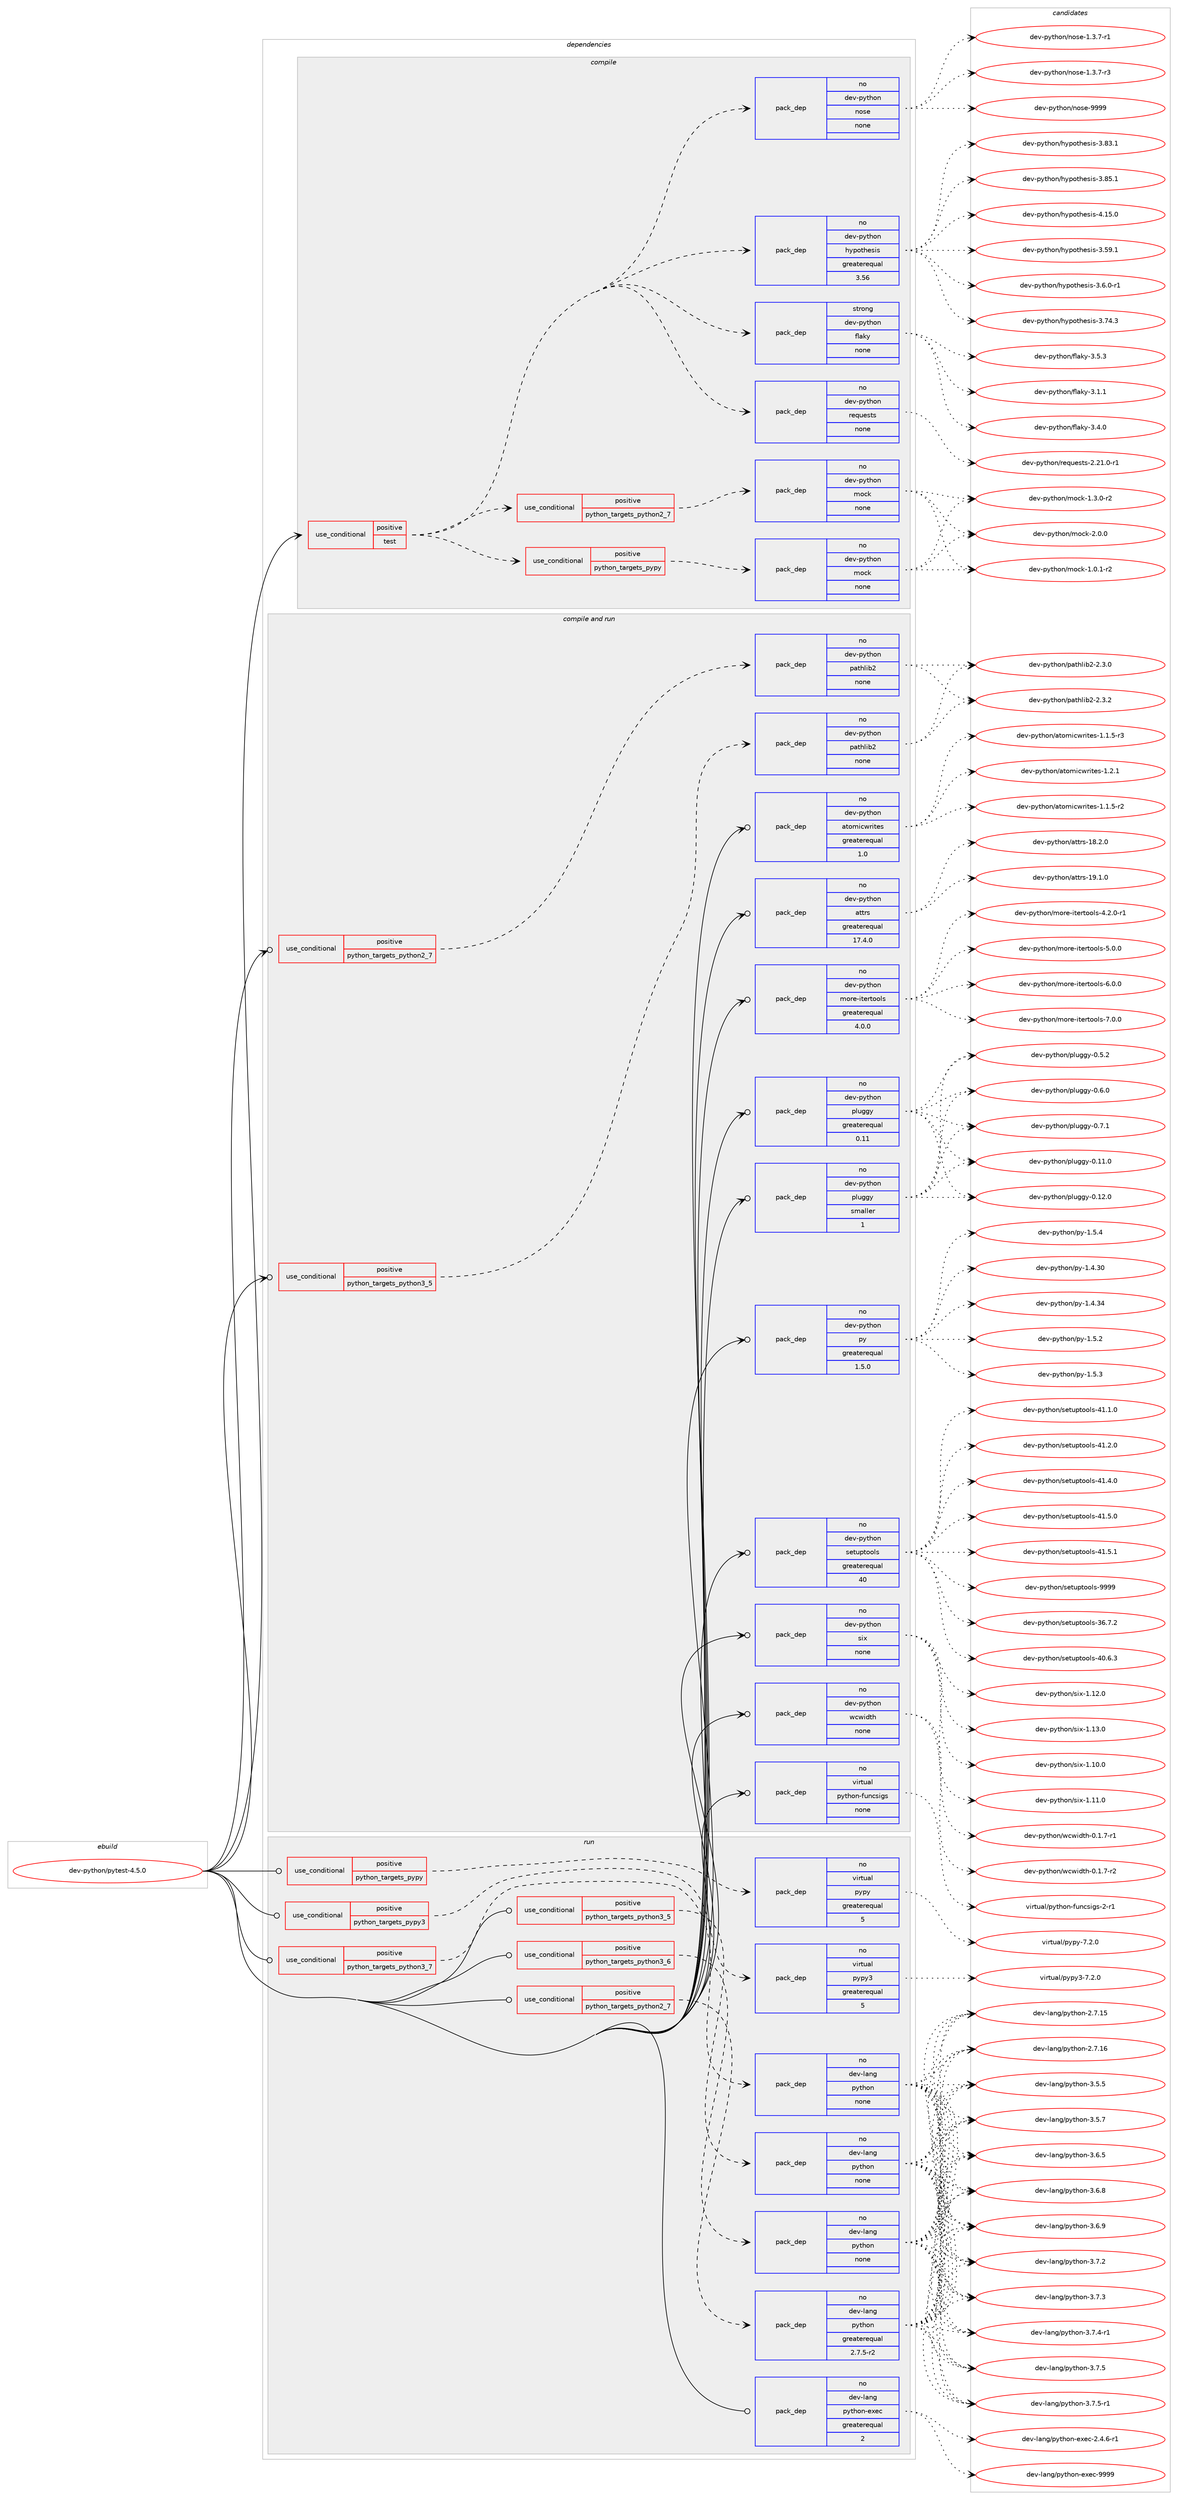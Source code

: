 digraph prolog {

# *************
# Graph options
# *************

newrank=true;
concentrate=true;
compound=true;
graph [rankdir=LR,fontname=Helvetica,fontsize=10,ranksep=1.5];#, ranksep=2.5, nodesep=0.2];
edge  [arrowhead=vee];
node  [fontname=Helvetica,fontsize=10];

# **********
# The ebuild
# **********

subgraph cluster_leftcol {
color=gray;
rank=same;
label=<<i>ebuild</i>>;
id [label="dev-python/pytest-4.5.0", color=red, width=4, href="../dev-python/pytest-4.5.0.svg"];
}

# ****************
# The dependencies
# ****************

subgraph cluster_midcol {
color=gray;
label=<<i>dependencies</i>>;
subgraph cluster_compile {
fillcolor="#eeeeee";
style=filled;
label=<<i>compile</i>>;
subgraph cond146926 {
dependency629089 [label=<<TABLE BORDER="0" CELLBORDER="1" CELLSPACING="0" CELLPADDING="4"><TR><TD ROWSPAN="3" CELLPADDING="10">use_conditional</TD></TR><TR><TD>positive</TD></TR><TR><TD>test</TD></TR></TABLE>>, shape=none, color=red];
subgraph pack470298 {
dependency629090 [label=<<TABLE BORDER="0" CELLBORDER="1" CELLSPACING="0" CELLPADDING="4" WIDTH="220"><TR><TD ROWSPAN="6" CELLPADDING="30">pack_dep</TD></TR><TR><TD WIDTH="110">no</TD></TR><TR><TD>dev-python</TD></TR><TR><TD>hypothesis</TD></TR><TR><TD>greaterequal</TD></TR><TR><TD>3.56</TD></TR></TABLE>>, shape=none, color=blue];
}
dependency629089:e -> dependency629090:w [weight=20,style="dashed",arrowhead="vee"];
subgraph pack470299 {
dependency629091 [label=<<TABLE BORDER="0" CELLBORDER="1" CELLSPACING="0" CELLPADDING="4" WIDTH="220"><TR><TD ROWSPAN="6" CELLPADDING="30">pack_dep</TD></TR><TR><TD WIDTH="110">no</TD></TR><TR><TD>dev-python</TD></TR><TR><TD>nose</TD></TR><TR><TD>none</TD></TR><TR><TD></TD></TR></TABLE>>, shape=none, color=blue];
}
dependency629089:e -> dependency629091:w [weight=20,style="dashed",arrowhead="vee"];
subgraph cond146927 {
dependency629092 [label=<<TABLE BORDER="0" CELLBORDER="1" CELLSPACING="0" CELLPADDING="4"><TR><TD ROWSPAN="3" CELLPADDING="10">use_conditional</TD></TR><TR><TD>positive</TD></TR><TR><TD>python_targets_pypy</TD></TR></TABLE>>, shape=none, color=red];
subgraph pack470300 {
dependency629093 [label=<<TABLE BORDER="0" CELLBORDER="1" CELLSPACING="0" CELLPADDING="4" WIDTH="220"><TR><TD ROWSPAN="6" CELLPADDING="30">pack_dep</TD></TR><TR><TD WIDTH="110">no</TD></TR><TR><TD>dev-python</TD></TR><TR><TD>mock</TD></TR><TR><TD>none</TD></TR><TR><TD></TD></TR></TABLE>>, shape=none, color=blue];
}
dependency629092:e -> dependency629093:w [weight=20,style="dashed",arrowhead="vee"];
}
dependency629089:e -> dependency629092:w [weight=20,style="dashed",arrowhead="vee"];
subgraph cond146928 {
dependency629094 [label=<<TABLE BORDER="0" CELLBORDER="1" CELLSPACING="0" CELLPADDING="4"><TR><TD ROWSPAN="3" CELLPADDING="10">use_conditional</TD></TR><TR><TD>positive</TD></TR><TR><TD>python_targets_python2_7</TD></TR></TABLE>>, shape=none, color=red];
subgraph pack470301 {
dependency629095 [label=<<TABLE BORDER="0" CELLBORDER="1" CELLSPACING="0" CELLPADDING="4" WIDTH="220"><TR><TD ROWSPAN="6" CELLPADDING="30">pack_dep</TD></TR><TR><TD WIDTH="110">no</TD></TR><TR><TD>dev-python</TD></TR><TR><TD>mock</TD></TR><TR><TD>none</TD></TR><TR><TD></TD></TR></TABLE>>, shape=none, color=blue];
}
dependency629094:e -> dependency629095:w [weight=20,style="dashed",arrowhead="vee"];
}
dependency629089:e -> dependency629094:w [weight=20,style="dashed",arrowhead="vee"];
subgraph pack470302 {
dependency629096 [label=<<TABLE BORDER="0" CELLBORDER="1" CELLSPACING="0" CELLPADDING="4" WIDTH="220"><TR><TD ROWSPAN="6" CELLPADDING="30">pack_dep</TD></TR><TR><TD WIDTH="110">no</TD></TR><TR><TD>dev-python</TD></TR><TR><TD>requests</TD></TR><TR><TD>none</TD></TR><TR><TD></TD></TR></TABLE>>, shape=none, color=blue];
}
dependency629089:e -> dependency629096:w [weight=20,style="dashed",arrowhead="vee"];
subgraph pack470303 {
dependency629097 [label=<<TABLE BORDER="0" CELLBORDER="1" CELLSPACING="0" CELLPADDING="4" WIDTH="220"><TR><TD ROWSPAN="6" CELLPADDING="30">pack_dep</TD></TR><TR><TD WIDTH="110">strong</TD></TR><TR><TD>dev-python</TD></TR><TR><TD>flaky</TD></TR><TR><TD>none</TD></TR><TR><TD></TD></TR></TABLE>>, shape=none, color=blue];
}
dependency629089:e -> dependency629097:w [weight=20,style="dashed",arrowhead="vee"];
}
id:e -> dependency629089:w [weight=20,style="solid",arrowhead="vee"];
}
subgraph cluster_compileandrun {
fillcolor="#eeeeee";
style=filled;
label=<<i>compile and run</i>>;
subgraph cond146929 {
dependency629098 [label=<<TABLE BORDER="0" CELLBORDER="1" CELLSPACING="0" CELLPADDING="4"><TR><TD ROWSPAN="3" CELLPADDING="10">use_conditional</TD></TR><TR><TD>positive</TD></TR><TR><TD>python_targets_python2_7</TD></TR></TABLE>>, shape=none, color=red];
subgraph pack470304 {
dependency629099 [label=<<TABLE BORDER="0" CELLBORDER="1" CELLSPACING="0" CELLPADDING="4" WIDTH="220"><TR><TD ROWSPAN="6" CELLPADDING="30">pack_dep</TD></TR><TR><TD WIDTH="110">no</TD></TR><TR><TD>dev-python</TD></TR><TR><TD>pathlib2</TD></TR><TR><TD>none</TD></TR><TR><TD></TD></TR></TABLE>>, shape=none, color=blue];
}
dependency629098:e -> dependency629099:w [weight=20,style="dashed",arrowhead="vee"];
}
id:e -> dependency629098:w [weight=20,style="solid",arrowhead="odotvee"];
subgraph cond146930 {
dependency629100 [label=<<TABLE BORDER="0" CELLBORDER="1" CELLSPACING="0" CELLPADDING="4"><TR><TD ROWSPAN="3" CELLPADDING="10">use_conditional</TD></TR><TR><TD>positive</TD></TR><TR><TD>python_targets_python3_5</TD></TR></TABLE>>, shape=none, color=red];
subgraph pack470305 {
dependency629101 [label=<<TABLE BORDER="0" CELLBORDER="1" CELLSPACING="0" CELLPADDING="4" WIDTH="220"><TR><TD ROWSPAN="6" CELLPADDING="30">pack_dep</TD></TR><TR><TD WIDTH="110">no</TD></TR><TR><TD>dev-python</TD></TR><TR><TD>pathlib2</TD></TR><TR><TD>none</TD></TR><TR><TD></TD></TR></TABLE>>, shape=none, color=blue];
}
dependency629100:e -> dependency629101:w [weight=20,style="dashed",arrowhead="vee"];
}
id:e -> dependency629100:w [weight=20,style="solid",arrowhead="odotvee"];
subgraph pack470306 {
dependency629102 [label=<<TABLE BORDER="0" CELLBORDER="1" CELLSPACING="0" CELLPADDING="4" WIDTH="220"><TR><TD ROWSPAN="6" CELLPADDING="30">pack_dep</TD></TR><TR><TD WIDTH="110">no</TD></TR><TR><TD>dev-python</TD></TR><TR><TD>atomicwrites</TD></TR><TR><TD>greaterequal</TD></TR><TR><TD>1.0</TD></TR></TABLE>>, shape=none, color=blue];
}
id:e -> dependency629102:w [weight=20,style="solid",arrowhead="odotvee"];
subgraph pack470307 {
dependency629103 [label=<<TABLE BORDER="0" CELLBORDER="1" CELLSPACING="0" CELLPADDING="4" WIDTH="220"><TR><TD ROWSPAN="6" CELLPADDING="30">pack_dep</TD></TR><TR><TD WIDTH="110">no</TD></TR><TR><TD>dev-python</TD></TR><TR><TD>attrs</TD></TR><TR><TD>greaterequal</TD></TR><TR><TD>17.4.0</TD></TR></TABLE>>, shape=none, color=blue];
}
id:e -> dependency629103:w [weight=20,style="solid",arrowhead="odotvee"];
subgraph pack470308 {
dependency629104 [label=<<TABLE BORDER="0" CELLBORDER="1" CELLSPACING="0" CELLPADDING="4" WIDTH="220"><TR><TD ROWSPAN="6" CELLPADDING="30">pack_dep</TD></TR><TR><TD WIDTH="110">no</TD></TR><TR><TD>dev-python</TD></TR><TR><TD>more-itertools</TD></TR><TR><TD>greaterequal</TD></TR><TR><TD>4.0.0</TD></TR></TABLE>>, shape=none, color=blue];
}
id:e -> dependency629104:w [weight=20,style="solid",arrowhead="odotvee"];
subgraph pack470309 {
dependency629105 [label=<<TABLE BORDER="0" CELLBORDER="1" CELLSPACING="0" CELLPADDING="4" WIDTH="220"><TR><TD ROWSPAN="6" CELLPADDING="30">pack_dep</TD></TR><TR><TD WIDTH="110">no</TD></TR><TR><TD>dev-python</TD></TR><TR><TD>pluggy</TD></TR><TR><TD>greaterequal</TD></TR><TR><TD>0.11</TD></TR></TABLE>>, shape=none, color=blue];
}
id:e -> dependency629105:w [weight=20,style="solid",arrowhead="odotvee"];
subgraph pack470310 {
dependency629106 [label=<<TABLE BORDER="0" CELLBORDER="1" CELLSPACING="0" CELLPADDING="4" WIDTH="220"><TR><TD ROWSPAN="6" CELLPADDING="30">pack_dep</TD></TR><TR><TD WIDTH="110">no</TD></TR><TR><TD>dev-python</TD></TR><TR><TD>pluggy</TD></TR><TR><TD>smaller</TD></TR><TR><TD>1</TD></TR></TABLE>>, shape=none, color=blue];
}
id:e -> dependency629106:w [weight=20,style="solid",arrowhead="odotvee"];
subgraph pack470311 {
dependency629107 [label=<<TABLE BORDER="0" CELLBORDER="1" CELLSPACING="0" CELLPADDING="4" WIDTH="220"><TR><TD ROWSPAN="6" CELLPADDING="30">pack_dep</TD></TR><TR><TD WIDTH="110">no</TD></TR><TR><TD>dev-python</TD></TR><TR><TD>py</TD></TR><TR><TD>greaterequal</TD></TR><TR><TD>1.5.0</TD></TR></TABLE>>, shape=none, color=blue];
}
id:e -> dependency629107:w [weight=20,style="solid",arrowhead="odotvee"];
subgraph pack470312 {
dependency629108 [label=<<TABLE BORDER="0" CELLBORDER="1" CELLSPACING="0" CELLPADDING="4" WIDTH="220"><TR><TD ROWSPAN="6" CELLPADDING="30">pack_dep</TD></TR><TR><TD WIDTH="110">no</TD></TR><TR><TD>dev-python</TD></TR><TR><TD>setuptools</TD></TR><TR><TD>greaterequal</TD></TR><TR><TD>40</TD></TR></TABLE>>, shape=none, color=blue];
}
id:e -> dependency629108:w [weight=20,style="solid",arrowhead="odotvee"];
subgraph pack470313 {
dependency629109 [label=<<TABLE BORDER="0" CELLBORDER="1" CELLSPACING="0" CELLPADDING="4" WIDTH="220"><TR><TD ROWSPAN="6" CELLPADDING="30">pack_dep</TD></TR><TR><TD WIDTH="110">no</TD></TR><TR><TD>dev-python</TD></TR><TR><TD>six</TD></TR><TR><TD>none</TD></TR><TR><TD></TD></TR></TABLE>>, shape=none, color=blue];
}
id:e -> dependency629109:w [weight=20,style="solid",arrowhead="odotvee"];
subgraph pack470314 {
dependency629110 [label=<<TABLE BORDER="0" CELLBORDER="1" CELLSPACING="0" CELLPADDING="4" WIDTH="220"><TR><TD ROWSPAN="6" CELLPADDING="30">pack_dep</TD></TR><TR><TD WIDTH="110">no</TD></TR><TR><TD>dev-python</TD></TR><TR><TD>wcwidth</TD></TR><TR><TD>none</TD></TR><TR><TD></TD></TR></TABLE>>, shape=none, color=blue];
}
id:e -> dependency629110:w [weight=20,style="solid",arrowhead="odotvee"];
subgraph pack470315 {
dependency629111 [label=<<TABLE BORDER="0" CELLBORDER="1" CELLSPACING="0" CELLPADDING="4" WIDTH="220"><TR><TD ROWSPAN="6" CELLPADDING="30">pack_dep</TD></TR><TR><TD WIDTH="110">no</TD></TR><TR><TD>virtual</TD></TR><TR><TD>python-funcsigs</TD></TR><TR><TD>none</TD></TR><TR><TD></TD></TR></TABLE>>, shape=none, color=blue];
}
id:e -> dependency629111:w [weight=20,style="solid",arrowhead="odotvee"];
}
subgraph cluster_run {
fillcolor="#eeeeee";
style=filled;
label=<<i>run</i>>;
subgraph cond146931 {
dependency629112 [label=<<TABLE BORDER="0" CELLBORDER="1" CELLSPACING="0" CELLPADDING="4"><TR><TD ROWSPAN="3" CELLPADDING="10">use_conditional</TD></TR><TR><TD>positive</TD></TR><TR><TD>python_targets_pypy</TD></TR></TABLE>>, shape=none, color=red];
subgraph pack470316 {
dependency629113 [label=<<TABLE BORDER="0" CELLBORDER="1" CELLSPACING="0" CELLPADDING="4" WIDTH="220"><TR><TD ROWSPAN="6" CELLPADDING="30">pack_dep</TD></TR><TR><TD WIDTH="110">no</TD></TR><TR><TD>virtual</TD></TR><TR><TD>pypy</TD></TR><TR><TD>greaterequal</TD></TR><TR><TD>5</TD></TR></TABLE>>, shape=none, color=blue];
}
dependency629112:e -> dependency629113:w [weight=20,style="dashed",arrowhead="vee"];
}
id:e -> dependency629112:w [weight=20,style="solid",arrowhead="odot"];
subgraph cond146932 {
dependency629114 [label=<<TABLE BORDER="0" CELLBORDER="1" CELLSPACING="0" CELLPADDING="4"><TR><TD ROWSPAN="3" CELLPADDING="10">use_conditional</TD></TR><TR><TD>positive</TD></TR><TR><TD>python_targets_pypy3</TD></TR></TABLE>>, shape=none, color=red];
subgraph pack470317 {
dependency629115 [label=<<TABLE BORDER="0" CELLBORDER="1" CELLSPACING="0" CELLPADDING="4" WIDTH="220"><TR><TD ROWSPAN="6" CELLPADDING="30">pack_dep</TD></TR><TR><TD WIDTH="110">no</TD></TR><TR><TD>virtual</TD></TR><TR><TD>pypy3</TD></TR><TR><TD>greaterequal</TD></TR><TR><TD>5</TD></TR></TABLE>>, shape=none, color=blue];
}
dependency629114:e -> dependency629115:w [weight=20,style="dashed",arrowhead="vee"];
}
id:e -> dependency629114:w [weight=20,style="solid",arrowhead="odot"];
subgraph cond146933 {
dependency629116 [label=<<TABLE BORDER="0" CELLBORDER="1" CELLSPACING="0" CELLPADDING="4"><TR><TD ROWSPAN="3" CELLPADDING="10">use_conditional</TD></TR><TR><TD>positive</TD></TR><TR><TD>python_targets_python2_7</TD></TR></TABLE>>, shape=none, color=red];
subgraph pack470318 {
dependency629117 [label=<<TABLE BORDER="0" CELLBORDER="1" CELLSPACING="0" CELLPADDING="4" WIDTH="220"><TR><TD ROWSPAN="6" CELLPADDING="30">pack_dep</TD></TR><TR><TD WIDTH="110">no</TD></TR><TR><TD>dev-lang</TD></TR><TR><TD>python</TD></TR><TR><TD>greaterequal</TD></TR><TR><TD>2.7.5-r2</TD></TR></TABLE>>, shape=none, color=blue];
}
dependency629116:e -> dependency629117:w [weight=20,style="dashed",arrowhead="vee"];
}
id:e -> dependency629116:w [weight=20,style="solid",arrowhead="odot"];
subgraph cond146934 {
dependency629118 [label=<<TABLE BORDER="0" CELLBORDER="1" CELLSPACING="0" CELLPADDING="4"><TR><TD ROWSPAN="3" CELLPADDING="10">use_conditional</TD></TR><TR><TD>positive</TD></TR><TR><TD>python_targets_python3_5</TD></TR></TABLE>>, shape=none, color=red];
subgraph pack470319 {
dependency629119 [label=<<TABLE BORDER="0" CELLBORDER="1" CELLSPACING="0" CELLPADDING="4" WIDTH="220"><TR><TD ROWSPAN="6" CELLPADDING="30">pack_dep</TD></TR><TR><TD WIDTH="110">no</TD></TR><TR><TD>dev-lang</TD></TR><TR><TD>python</TD></TR><TR><TD>none</TD></TR><TR><TD></TD></TR></TABLE>>, shape=none, color=blue];
}
dependency629118:e -> dependency629119:w [weight=20,style="dashed",arrowhead="vee"];
}
id:e -> dependency629118:w [weight=20,style="solid",arrowhead="odot"];
subgraph cond146935 {
dependency629120 [label=<<TABLE BORDER="0" CELLBORDER="1" CELLSPACING="0" CELLPADDING="4"><TR><TD ROWSPAN="3" CELLPADDING="10">use_conditional</TD></TR><TR><TD>positive</TD></TR><TR><TD>python_targets_python3_6</TD></TR></TABLE>>, shape=none, color=red];
subgraph pack470320 {
dependency629121 [label=<<TABLE BORDER="0" CELLBORDER="1" CELLSPACING="0" CELLPADDING="4" WIDTH="220"><TR><TD ROWSPAN="6" CELLPADDING="30">pack_dep</TD></TR><TR><TD WIDTH="110">no</TD></TR><TR><TD>dev-lang</TD></TR><TR><TD>python</TD></TR><TR><TD>none</TD></TR><TR><TD></TD></TR></TABLE>>, shape=none, color=blue];
}
dependency629120:e -> dependency629121:w [weight=20,style="dashed",arrowhead="vee"];
}
id:e -> dependency629120:w [weight=20,style="solid",arrowhead="odot"];
subgraph cond146936 {
dependency629122 [label=<<TABLE BORDER="0" CELLBORDER="1" CELLSPACING="0" CELLPADDING="4"><TR><TD ROWSPAN="3" CELLPADDING="10">use_conditional</TD></TR><TR><TD>positive</TD></TR><TR><TD>python_targets_python3_7</TD></TR></TABLE>>, shape=none, color=red];
subgraph pack470321 {
dependency629123 [label=<<TABLE BORDER="0" CELLBORDER="1" CELLSPACING="0" CELLPADDING="4" WIDTH="220"><TR><TD ROWSPAN="6" CELLPADDING="30">pack_dep</TD></TR><TR><TD WIDTH="110">no</TD></TR><TR><TD>dev-lang</TD></TR><TR><TD>python</TD></TR><TR><TD>none</TD></TR><TR><TD></TD></TR></TABLE>>, shape=none, color=blue];
}
dependency629122:e -> dependency629123:w [weight=20,style="dashed",arrowhead="vee"];
}
id:e -> dependency629122:w [weight=20,style="solid",arrowhead="odot"];
subgraph pack470322 {
dependency629124 [label=<<TABLE BORDER="0" CELLBORDER="1" CELLSPACING="0" CELLPADDING="4" WIDTH="220"><TR><TD ROWSPAN="6" CELLPADDING="30">pack_dep</TD></TR><TR><TD WIDTH="110">no</TD></TR><TR><TD>dev-lang</TD></TR><TR><TD>python-exec</TD></TR><TR><TD>greaterequal</TD></TR><TR><TD>2</TD></TR></TABLE>>, shape=none, color=blue];
}
id:e -> dependency629124:w [weight=20,style="solid",arrowhead="odot"];
}
}

# **************
# The candidates
# **************

subgraph cluster_choices {
rank=same;
color=gray;
label=<<i>candidates</i>>;

subgraph choice470298 {
color=black;
nodesep=1;
choice100101118451121211161041111104710412111211111610410111510511545514653574649 [label="dev-python/hypothesis-3.59.1", color=red, width=4,href="../dev-python/hypothesis-3.59.1.svg"];
choice10010111845112121116104111110471041211121111161041011151051154551465446484511449 [label="dev-python/hypothesis-3.6.0-r1", color=red, width=4,href="../dev-python/hypothesis-3.6.0-r1.svg"];
choice100101118451121211161041111104710412111211111610410111510511545514655524651 [label="dev-python/hypothesis-3.74.3", color=red, width=4,href="../dev-python/hypothesis-3.74.3.svg"];
choice100101118451121211161041111104710412111211111610410111510511545514656514649 [label="dev-python/hypothesis-3.83.1", color=red, width=4,href="../dev-python/hypothesis-3.83.1.svg"];
choice100101118451121211161041111104710412111211111610410111510511545514656534649 [label="dev-python/hypothesis-3.85.1", color=red, width=4,href="../dev-python/hypothesis-3.85.1.svg"];
choice100101118451121211161041111104710412111211111610410111510511545524649534648 [label="dev-python/hypothesis-4.15.0", color=red, width=4,href="../dev-python/hypothesis-4.15.0.svg"];
dependency629090:e -> choice100101118451121211161041111104710412111211111610410111510511545514653574649:w [style=dotted,weight="100"];
dependency629090:e -> choice10010111845112121116104111110471041211121111161041011151051154551465446484511449:w [style=dotted,weight="100"];
dependency629090:e -> choice100101118451121211161041111104710412111211111610410111510511545514655524651:w [style=dotted,weight="100"];
dependency629090:e -> choice100101118451121211161041111104710412111211111610410111510511545514656514649:w [style=dotted,weight="100"];
dependency629090:e -> choice100101118451121211161041111104710412111211111610410111510511545514656534649:w [style=dotted,weight="100"];
dependency629090:e -> choice100101118451121211161041111104710412111211111610410111510511545524649534648:w [style=dotted,weight="100"];
}
subgraph choice470299 {
color=black;
nodesep=1;
choice10010111845112121116104111110471101111151014549465146554511449 [label="dev-python/nose-1.3.7-r1", color=red, width=4,href="../dev-python/nose-1.3.7-r1.svg"];
choice10010111845112121116104111110471101111151014549465146554511451 [label="dev-python/nose-1.3.7-r3", color=red, width=4,href="../dev-python/nose-1.3.7-r3.svg"];
choice10010111845112121116104111110471101111151014557575757 [label="dev-python/nose-9999", color=red, width=4,href="../dev-python/nose-9999.svg"];
dependency629091:e -> choice10010111845112121116104111110471101111151014549465146554511449:w [style=dotted,weight="100"];
dependency629091:e -> choice10010111845112121116104111110471101111151014549465146554511451:w [style=dotted,weight="100"];
dependency629091:e -> choice10010111845112121116104111110471101111151014557575757:w [style=dotted,weight="100"];
}
subgraph choice470300 {
color=black;
nodesep=1;
choice1001011184511212111610411111047109111991074549464846494511450 [label="dev-python/mock-1.0.1-r2", color=red, width=4,href="../dev-python/mock-1.0.1-r2.svg"];
choice1001011184511212111610411111047109111991074549465146484511450 [label="dev-python/mock-1.3.0-r2", color=red, width=4,href="../dev-python/mock-1.3.0-r2.svg"];
choice100101118451121211161041111104710911199107455046484648 [label="dev-python/mock-2.0.0", color=red, width=4,href="../dev-python/mock-2.0.0.svg"];
dependency629093:e -> choice1001011184511212111610411111047109111991074549464846494511450:w [style=dotted,weight="100"];
dependency629093:e -> choice1001011184511212111610411111047109111991074549465146484511450:w [style=dotted,weight="100"];
dependency629093:e -> choice100101118451121211161041111104710911199107455046484648:w [style=dotted,weight="100"];
}
subgraph choice470301 {
color=black;
nodesep=1;
choice1001011184511212111610411111047109111991074549464846494511450 [label="dev-python/mock-1.0.1-r2", color=red, width=4,href="../dev-python/mock-1.0.1-r2.svg"];
choice1001011184511212111610411111047109111991074549465146484511450 [label="dev-python/mock-1.3.0-r2", color=red, width=4,href="../dev-python/mock-1.3.0-r2.svg"];
choice100101118451121211161041111104710911199107455046484648 [label="dev-python/mock-2.0.0", color=red, width=4,href="../dev-python/mock-2.0.0.svg"];
dependency629095:e -> choice1001011184511212111610411111047109111991074549464846494511450:w [style=dotted,weight="100"];
dependency629095:e -> choice1001011184511212111610411111047109111991074549465146484511450:w [style=dotted,weight="100"];
dependency629095:e -> choice100101118451121211161041111104710911199107455046484648:w [style=dotted,weight="100"];
}
subgraph choice470302 {
color=black;
nodesep=1;
choice1001011184511212111610411111047114101113117101115116115455046504946484511449 [label="dev-python/requests-2.21.0-r1", color=red, width=4,href="../dev-python/requests-2.21.0-r1.svg"];
dependency629096:e -> choice1001011184511212111610411111047114101113117101115116115455046504946484511449:w [style=dotted,weight="100"];
}
subgraph choice470303 {
color=black;
nodesep=1;
choice100101118451121211161041111104710210897107121455146494649 [label="dev-python/flaky-3.1.1", color=red, width=4,href="../dev-python/flaky-3.1.1.svg"];
choice100101118451121211161041111104710210897107121455146524648 [label="dev-python/flaky-3.4.0", color=red, width=4,href="../dev-python/flaky-3.4.0.svg"];
choice100101118451121211161041111104710210897107121455146534651 [label="dev-python/flaky-3.5.3", color=red, width=4,href="../dev-python/flaky-3.5.3.svg"];
dependency629097:e -> choice100101118451121211161041111104710210897107121455146494649:w [style=dotted,weight="100"];
dependency629097:e -> choice100101118451121211161041111104710210897107121455146524648:w [style=dotted,weight="100"];
dependency629097:e -> choice100101118451121211161041111104710210897107121455146534651:w [style=dotted,weight="100"];
}
subgraph choice470304 {
color=black;
nodesep=1;
choice1001011184511212111610411111047112971161041081059850455046514648 [label="dev-python/pathlib2-2.3.0", color=red, width=4,href="../dev-python/pathlib2-2.3.0.svg"];
choice1001011184511212111610411111047112971161041081059850455046514650 [label="dev-python/pathlib2-2.3.2", color=red, width=4,href="../dev-python/pathlib2-2.3.2.svg"];
dependency629099:e -> choice1001011184511212111610411111047112971161041081059850455046514648:w [style=dotted,weight="100"];
dependency629099:e -> choice1001011184511212111610411111047112971161041081059850455046514650:w [style=dotted,weight="100"];
}
subgraph choice470305 {
color=black;
nodesep=1;
choice1001011184511212111610411111047112971161041081059850455046514648 [label="dev-python/pathlib2-2.3.0", color=red, width=4,href="../dev-python/pathlib2-2.3.0.svg"];
choice1001011184511212111610411111047112971161041081059850455046514650 [label="dev-python/pathlib2-2.3.2", color=red, width=4,href="../dev-python/pathlib2-2.3.2.svg"];
dependency629101:e -> choice1001011184511212111610411111047112971161041081059850455046514648:w [style=dotted,weight="100"];
dependency629101:e -> choice1001011184511212111610411111047112971161041081059850455046514650:w [style=dotted,weight="100"];
}
subgraph choice470306 {
color=black;
nodesep=1;
choice100101118451121211161041111104797116111109105991191141051161011154549464946534511450 [label="dev-python/atomicwrites-1.1.5-r2", color=red, width=4,href="../dev-python/atomicwrites-1.1.5-r2.svg"];
choice100101118451121211161041111104797116111109105991191141051161011154549464946534511451 [label="dev-python/atomicwrites-1.1.5-r3", color=red, width=4,href="../dev-python/atomicwrites-1.1.5-r3.svg"];
choice10010111845112121116104111110479711611110910599119114105116101115454946504649 [label="dev-python/atomicwrites-1.2.1", color=red, width=4,href="../dev-python/atomicwrites-1.2.1.svg"];
dependency629102:e -> choice100101118451121211161041111104797116111109105991191141051161011154549464946534511450:w [style=dotted,weight="100"];
dependency629102:e -> choice100101118451121211161041111104797116111109105991191141051161011154549464946534511451:w [style=dotted,weight="100"];
dependency629102:e -> choice10010111845112121116104111110479711611110910599119114105116101115454946504649:w [style=dotted,weight="100"];
}
subgraph choice470307 {
color=black;
nodesep=1;
choice10010111845112121116104111110479711611611411545495646504648 [label="dev-python/attrs-18.2.0", color=red, width=4,href="../dev-python/attrs-18.2.0.svg"];
choice10010111845112121116104111110479711611611411545495746494648 [label="dev-python/attrs-19.1.0", color=red, width=4,href="../dev-python/attrs-19.1.0.svg"];
dependency629103:e -> choice10010111845112121116104111110479711611611411545495646504648:w [style=dotted,weight="100"];
dependency629103:e -> choice10010111845112121116104111110479711611611411545495746494648:w [style=dotted,weight="100"];
}
subgraph choice470308 {
color=black;
nodesep=1;
choice1001011184511212111610411111047109111114101451051161011141161111111081154552465046484511449 [label="dev-python/more-itertools-4.2.0-r1", color=red, width=4,href="../dev-python/more-itertools-4.2.0-r1.svg"];
choice100101118451121211161041111104710911111410145105116101114116111111108115455346484648 [label="dev-python/more-itertools-5.0.0", color=red, width=4,href="../dev-python/more-itertools-5.0.0.svg"];
choice100101118451121211161041111104710911111410145105116101114116111111108115455446484648 [label="dev-python/more-itertools-6.0.0", color=red, width=4,href="../dev-python/more-itertools-6.0.0.svg"];
choice100101118451121211161041111104710911111410145105116101114116111111108115455546484648 [label="dev-python/more-itertools-7.0.0", color=red, width=4,href="../dev-python/more-itertools-7.0.0.svg"];
dependency629104:e -> choice1001011184511212111610411111047109111114101451051161011141161111111081154552465046484511449:w [style=dotted,weight="100"];
dependency629104:e -> choice100101118451121211161041111104710911111410145105116101114116111111108115455346484648:w [style=dotted,weight="100"];
dependency629104:e -> choice100101118451121211161041111104710911111410145105116101114116111111108115455446484648:w [style=dotted,weight="100"];
dependency629104:e -> choice100101118451121211161041111104710911111410145105116101114116111111108115455546484648:w [style=dotted,weight="100"];
}
subgraph choice470309 {
color=black;
nodesep=1;
choice100101118451121211161041111104711210811710310312145484649494648 [label="dev-python/pluggy-0.11.0", color=red, width=4,href="../dev-python/pluggy-0.11.0.svg"];
choice100101118451121211161041111104711210811710310312145484649504648 [label="dev-python/pluggy-0.12.0", color=red, width=4,href="../dev-python/pluggy-0.12.0.svg"];
choice1001011184511212111610411111047112108117103103121454846534650 [label="dev-python/pluggy-0.5.2", color=red, width=4,href="../dev-python/pluggy-0.5.2.svg"];
choice1001011184511212111610411111047112108117103103121454846544648 [label="dev-python/pluggy-0.6.0", color=red, width=4,href="../dev-python/pluggy-0.6.0.svg"];
choice1001011184511212111610411111047112108117103103121454846554649 [label="dev-python/pluggy-0.7.1", color=red, width=4,href="../dev-python/pluggy-0.7.1.svg"];
dependency629105:e -> choice100101118451121211161041111104711210811710310312145484649494648:w [style=dotted,weight="100"];
dependency629105:e -> choice100101118451121211161041111104711210811710310312145484649504648:w [style=dotted,weight="100"];
dependency629105:e -> choice1001011184511212111610411111047112108117103103121454846534650:w [style=dotted,weight="100"];
dependency629105:e -> choice1001011184511212111610411111047112108117103103121454846544648:w [style=dotted,weight="100"];
dependency629105:e -> choice1001011184511212111610411111047112108117103103121454846554649:w [style=dotted,weight="100"];
}
subgraph choice470310 {
color=black;
nodesep=1;
choice100101118451121211161041111104711210811710310312145484649494648 [label="dev-python/pluggy-0.11.0", color=red, width=4,href="../dev-python/pluggy-0.11.0.svg"];
choice100101118451121211161041111104711210811710310312145484649504648 [label="dev-python/pluggy-0.12.0", color=red, width=4,href="../dev-python/pluggy-0.12.0.svg"];
choice1001011184511212111610411111047112108117103103121454846534650 [label="dev-python/pluggy-0.5.2", color=red, width=4,href="../dev-python/pluggy-0.5.2.svg"];
choice1001011184511212111610411111047112108117103103121454846544648 [label="dev-python/pluggy-0.6.0", color=red, width=4,href="../dev-python/pluggy-0.6.0.svg"];
choice1001011184511212111610411111047112108117103103121454846554649 [label="dev-python/pluggy-0.7.1", color=red, width=4,href="../dev-python/pluggy-0.7.1.svg"];
dependency629106:e -> choice100101118451121211161041111104711210811710310312145484649494648:w [style=dotted,weight="100"];
dependency629106:e -> choice100101118451121211161041111104711210811710310312145484649504648:w [style=dotted,weight="100"];
dependency629106:e -> choice1001011184511212111610411111047112108117103103121454846534650:w [style=dotted,weight="100"];
dependency629106:e -> choice1001011184511212111610411111047112108117103103121454846544648:w [style=dotted,weight="100"];
dependency629106:e -> choice1001011184511212111610411111047112108117103103121454846554649:w [style=dotted,weight="100"];
}
subgraph choice470311 {
color=black;
nodesep=1;
choice100101118451121211161041111104711212145494652465148 [label="dev-python/py-1.4.30", color=red, width=4,href="../dev-python/py-1.4.30.svg"];
choice100101118451121211161041111104711212145494652465152 [label="dev-python/py-1.4.34", color=red, width=4,href="../dev-python/py-1.4.34.svg"];
choice1001011184511212111610411111047112121454946534650 [label="dev-python/py-1.5.2", color=red, width=4,href="../dev-python/py-1.5.2.svg"];
choice1001011184511212111610411111047112121454946534651 [label="dev-python/py-1.5.3", color=red, width=4,href="../dev-python/py-1.5.3.svg"];
choice1001011184511212111610411111047112121454946534652 [label="dev-python/py-1.5.4", color=red, width=4,href="../dev-python/py-1.5.4.svg"];
dependency629107:e -> choice100101118451121211161041111104711212145494652465148:w [style=dotted,weight="100"];
dependency629107:e -> choice100101118451121211161041111104711212145494652465152:w [style=dotted,weight="100"];
dependency629107:e -> choice1001011184511212111610411111047112121454946534650:w [style=dotted,weight="100"];
dependency629107:e -> choice1001011184511212111610411111047112121454946534651:w [style=dotted,weight="100"];
dependency629107:e -> choice1001011184511212111610411111047112121454946534652:w [style=dotted,weight="100"];
}
subgraph choice470312 {
color=black;
nodesep=1;
choice100101118451121211161041111104711510111611711211611111110811545515446554650 [label="dev-python/setuptools-36.7.2", color=red, width=4,href="../dev-python/setuptools-36.7.2.svg"];
choice100101118451121211161041111104711510111611711211611111110811545524846544651 [label="dev-python/setuptools-40.6.3", color=red, width=4,href="../dev-python/setuptools-40.6.3.svg"];
choice100101118451121211161041111104711510111611711211611111110811545524946494648 [label="dev-python/setuptools-41.1.0", color=red, width=4,href="../dev-python/setuptools-41.1.0.svg"];
choice100101118451121211161041111104711510111611711211611111110811545524946504648 [label="dev-python/setuptools-41.2.0", color=red, width=4,href="../dev-python/setuptools-41.2.0.svg"];
choice100101118451121211161041111104711510111611711211611111110811545524946524648 [label="dev-python/setuptools-41.4.0", color=red, width=4,href="../dev-python/setuptools-41.4.0.svg"];
choice100101118451121211161041111104711510111611711211611111110811545524946534648 [label="dev-python/setuptools-41.5.0", color=red, width=4,href="../dev-python/setuptools-41.5.0.svg"];
choice100101118451121211161041111104711510111611711211611111110811545524946534649 [label="dev-python/setuptools-41.5.1", color=red, width=4,href="../dev-python/setuptools-41.5.1.svg"];
choice10010111845112121116104111110471151011161171121161111111081154557575757 [label="dev-python/setuptools-9999", color=red, width=4,href="../dev-python/setuptools-9999.svg"];
dependency629108:e -> choice100101118451121211161041111104711510111611711211611111110811545515446554650:w [style=dotted,weight="100"];
dependency629108:e -> choice100101118451121211161041111104711510111611711211611111110811545524846544651:w [style=dotted,weight="100"];
dependency629108:e -> choice100101118451121211161041111104711510111611711211611111110811545524946494648:w [style=dotted,weight="100"];
dependency629108:e -> choice100101118451121211161041111104711510111611711211611111110811545524946504648:w [style=dotted,weight="100"];
dependency629108:e -> choice100101118451121211161041111104711510111611711211611111110811545524946524648:w [style=dotted,weight="100"];
dependency629108:e -> choice100101118451121211161041111104711510111611711211611111110811545524946534648:w [style=dotted,weight="100"];
dependency629108:e -> choice100101118451121211161041111104711510111611711211611111110811545524946534649:w [style=dotted,weight="100"];
dependency629108:e -> choice10010111845112121116104111110471151011161171121161111111081154557575757:w [style=dotted,weight="100"];
}
subgraph choice470313 {
color=black;
nodesep=1;
choice100101118451121211161041111104711510512045494649484648 [label="dev-python/six-1.10.0", color=red, width=4,href="../dev-python/six-1.10.0.svg"];
choice100101118451121211161041111104711510512045494649494648 [label="dev-python/six-1.11.0", color=red, width=4,href="../dev-python/six-1.11.0.svg"];
choice100101118451121211161041111104711510512045494649504648 [label="dev-python/six-1.12.0", color=red, width=4,href="../dev-python/six-1.12.0.svg"];
choice100101118451121211161041111104711510512045494649514648 [label="dev-python/six-1.13.0", color=red, width=4,href="../dev-python/six-1.13.0.svg"];
dependency629109:e -> choice100101118451121211161041111104711510512045494649484648:w [style=dotted,weight="100"];
dependency629109:e -> choice100101118451121211161041111104711510512045494649494648:w [style=dotted,weight="100"];
dependency629109:e -> choice100101118451121211161041111104711510512045494649504648:w [style=dotted,weight="100"];
dependency629109:e -> choice100101118451121211161041111104711510512045494649514648:w [style=dotted,weight="100"];
}
subgraph choice470314 {
color=black;
nodesep=1;
choice1001011184511212111610411111047119991191051001161044548464946554511449 [label="dev-python/wcwidth-0.1.7-r1", color=red, width=4,href="../dev-python/wcwidth-0.1.7-r1.svg"];
choice1001011184511212111610411111047119991191051001161044548464946554511450 [label="dev-python/wcwidth-0.1.7-r2", color=red, width=4,href="../dev-python/wcwidth-0.1.7-r2.svg"];
dependency629110:e -> choice1001011184511212111610411111047119991191051001161044548464946554511449:w [style=dotted,weight="100"];
dependency629110:e -> choice1001011184511212111610411111047119991191051001161044548464946554511450:w [style=dotted,weight="100"];
}
subgraph choice470315 {
color=black;
nodesep=1;
choice1181051141161179710847112121116104111110451021171109911510510311545504511449 [label="virtual/python-funcsigs-2-r1", color=red, width=4,href="../virtual/python-funcsigs-2-r1.svg"];
dependency629111:e -> choice1181051141161179710847112121116104111110451021171109911510510311545504511449:w [style=dotted,weight="100"];
}
subgraph choice470316 {
color=black;
nodesep=1;
choice1181051141161179710847112121112121455546504648 [label="virtual/pypy-7.2.0", color=red, width=4,href="../virtual/pypy-7.2.0.svg"];
dependency629113:e -> choice1181051141161179710847112121112121455546504648:w [style=dotted,weight="100"];
}
subgraph choice470317 {
color=black;
nodesep=1;
choice118105114116117971084711212111212151455546504648 [label="virtual/pypy3-7.2.0", color=red, width=4,href="../virtual/pypy3-7.2.0.svg"];
dependency629115:e -> choice118105114116117971084711212111212151455546504648:w [style=dotted,weight="100"];
}
subgraph choice470318 {
color=black;
nodesep=1;
choice10010111845108971101034711212111610411111045504655464953 [label="dev-lang/python-2.7.15", color=red, width=4,href="../dev-lang/python-2.7.15.svg"];
choice10010111845108971101034711212111610411111045504655464954 [label="dev-lang/python-2.7.16", color=red, width=4,href="../dev-lang/python-2.7.16.svg"];
choice100101118451089711010347112121116104111110455146534653 [label="dev-lang/python-3.5.5", color=red, width=4,href="../dev-lang/python-3.5.5.svg"];
choice100101118451089711010347112121116104111110455146534655 [label="dev-lang/python-3.5.7", color=red, width=4,href="../dev-lang/python-3.5.7.svg"];
choice100101118451089711010347112121116104111110455146544653 [label="dev-lang/python-3.6.5", color=red, width=4,href="../dev-lang/python-3.6.5.svg"];
choice100101118451089711010347112121116104111110455146544656 [label="dev-lang/python-3.6.8", color=red, width=4,href="../dev-lang/python-3.6.8.svg"];
choice100101118451089711010347112121116104111110455146544657 [label="dev-lang/python-3.6.9", color=red, width=4,href="../dev-lang/python-3.6.9.svg"];
choice100101118451089711010347112121116104111110455146554650 [label="dev-lang/python-3.7.2", color=red, width=4,href="../dev-lang/python-3.7.2.svg"];
choice100101118451089711010347112121116104111110455146554651 [label="dev-lang/python-3.7.3", color=red, width=4,href="../dev-lang/python-3.7.3.svg"];
choice1001011184510897110103471121211161041111104551465546524511449 [label="dev-lang/python-3.7.4-r1", color=red, width=4,href="../dev-lang/python-3.7.4-r1.svg"];
choice100101118451089711010347112121116104111110455146554653 [label="dev-lang/python-3.7.5", color=red, width=4,href="../dev-lang/python-3.7.5.svg"];
choice1001011184510897110103471121211161041111104551465546534511449 [label="dev-lang/python-3.7.5-r1", color=red, width=4,href="../dev-lang/python-3.7.5-r1.svg"];
dependency629117:e -> choice10010111845108971101034711212111610411111045504655464953:w [style=dotted,weight="100"];
dependency629117:e -> choice10010111845108971101034711212111610411111045504655464954:w [style=dotted,weight="100"];
dependency629117:e -> choice100101118451089711010347112121116104111110455146534653:w [style=dotted,weight="100"];
dependency629117:e -> choice100101118451089711010347112121116104111110455146534655:w [style=dotted,weight="100"];
dependency629117:e -> choice100101118451089711010347112121116104111110455146544653:w [style=dotted,weight="100"];
dependency629117:e -> choice100101118451089711010347112121116104111110455146544656:w [style=dotted,weight="100"];
dependency629117:e -> choice100101118451089711010347112121116104111110455146544657:w [style=dotted,weight="100"];
dependency629117:e -> choice100101118451089711010347112121116104111110455146554650:w [style=dotted,weight="100"];
dependency629117:e -> choice100101118451089711010347112121116104111110455146554651:w [style=dotted,weight="100"];
dependency629117:e -> choice1001011184510897110103471121211161041111104551465546524511449:w [style=dotted,weight="100"];
dependency629117:e -> choice100101118451089711010347112121116104111110455146554653:w [style=dotted,weight="100"];
dependency629117:e -> choice1001011184510897110103471121211161041111104551465546534511449:w [style=dotted,weight="100"];
}
subgraph choice470319 {
color=black;
nodesep=1;
choice10010111845108971101034711212111610411111045504655464953 [label="dev-lang/python-2.7.15", color=red, width=4,href="../dev-lang/python-2.7.15.svg"];
choice10010111845108971101034711212111610411111045504655464954 [label="dev-lang/python-2.7.16", color=red, width=4,href="../dev-lang/python-2.7.16.svg"];
choice100101118451089711010347112121116104111110455146534653 [label="dev-lang/python-3.5.5", color=red, width=4,href="../dev-lang/python-3.5.5.svg"];
choice100101118451089711010347112121116104111110455146534655 [label="dev-lang/python-3.5.7", color=red, width=4,href="../dev-lang/python-3.5.7.svg"];
choice100101118451089711010347112121116104111110455146544653 [label="dev-lang/python-3.6.5", color=red, width=4,href="../dev-lang/python-3.6.5.svg"];
choice100101118451089711010347112121116104111110455146544656 [label="dev-lang/python-3.6.8", color=red, width=4,href="../dev-lang/python-3.6.8.svg"];
choice100101118451089711010347112121116104111110455146544657 [label="dev-lang/python-3.6.9", color=red, width=4,href="../dev-lang/python-3.6.9.svg"];
choice100101118451089711010347112121116104111110455146554650 [label="dev-lang/python-3.7.2", color=red, width=4,href="../dev-lang/python-3.7.2.svg"];
choice100101118451089711010347112121116104111110455146554651 [label="dev-lang/python-3.7.3", color=red, width=4,href="../dev-lang/python-3.7.3.svg"];
choice1001011184510897110103471121211161041111104551465546524511449 [label="dev-lang/python-3.7.4-r1", color=red, width=4,href="../dev-lang/python-3.7.4-r1.svg"];
choice100101118451089711010347112121116104111110455146554653 [label="dev-lang/python-3.7.5", color=red, width=4,href="../dev-lang/python-3.7.5.svg"];
choice1001011184510897110103471121211161041111104551465546534511449 [label="dev-lang/python-3.7.5-r1", color=red, width=4,href="../dev-lang/python-3.7.5-r1.svg"];
dependency629119:e -> choice10010111845108971101034711212111610411111045504655464953:w [style=dotted,weight="100"];
dependency629119:e -> choice10010111845108971101034711212111610411111045504655464954:w [style=dotted,weight="100"];
dependency629119:e -> choice100101118451089711010347112121116104111110455146534653:w [style=dotted,weight="100"];
dependency629119:e -> choice100101118451089711010347112121116104111110455146534655:w [style=dotted,weight="100"];
dependency629119:e -> choice100101118451089711010347112121116104111110455146544653:w [style=dotted,weight="100"];
dependency629119:e -> choice100101118451089711010347112121116104111110455146544656:w [style=dotted,weight="100"];
dependency629119:e -> choice100101118451089711010347112121116104111110455146544657:w [style=dotted,weight="100"];
dependency629119:e -> choice100101118451089711010347112121116104111110455146554650:w [style=dotted,weight="100"];
dependency629119:e -> choice100101118451089711010347112121116104111110455146554651:w [style=dotted,weight="100"];
dependency629119:e -> choice1001011184510897110103471121211161041111104551465546524511449:w [style=dotted,weight="100"];
dependency629119:e -> choice100101118451089711010347112121116104111110455146554653:w [style=dotted,weight="100"];
dependency629119:e -> choice1001011184510897110103471121211161041111104551465546534511449:w [style=dotted,weight="100"];
}
subgraph choice470320 {
color=black;
nodesep=1;
choice10010111845108971101034711212111610411111045504655464953 [label="dev-lang/python-2.7.15", color=red, width=4,href="../dev-lang/python-2.7.15.svg"];
choice10010111845108971101034711212111610411111045504655464954 [label="dev-lang/python-2.7.16", color=red, width=4,href="../dev-lang/python-2.7.16.svg"];
choice100101118451089711010347112121116104111110455146534653 [label="dev-lang/python-3.5.5", color=red, width=4,href="../dev-lang/python-3.5.5.svg"];
choice100101118451089711010347112121116104111110455146534655 [label="dev-lang/python-3.5.7", color=red, width=4,href="../dev-lang/python-3.5.7.svg"];
choice100101118451089711010347112121116104111110455146544653 [label="dev-lang/python-3.6.5", color=red, width=4,href="../dev-lang/python-3.6.5.svg"];
choice100101118451089711010347112121116104111110455146544656 [label="dev-lang/python-3.6.8", color=red, width=4,href="../dev-lang/python-3.6.8.svg"];
choice100101118451089711010347112121116104111110455146544657 [label="dev-lang/python-3.6.9", color=red, width=4,href="../dev-lang/python-3.6.9.svg"];
choice100101118451089711010347112121116104111110455146554650 [label="dev-lang/python-3.7.2", color=red, width=4,href="../dev-lang/python-3.7.2.svg"];
choice100101118451089711010347112121116104111110455146554651 [label="dev-lang/python-3.7.3", color=red, width=4,href="../dev-lang/python-3.7.3.svg"];
choice1001011184510897110103471121211161041111104551465546524511449 [label="dev-lang/python-3.7.4-r1", color=red, width=4,href="../dev-lang/python-3.7.4-r1.svg"];
choice100101118451089711010347112121116104111110455146554653 [label="dev-lang/python-3.7.5", color=red, width=4,href="../dev-lang/python-3.7.5.svg"];
choice1001011184510897110103471121211161041111104551465546534511449 [label="dev-lang/python-3.7.5-r1", color=red, width=4,href="../dev-lang/python-3.7.5-r1.svg"];
dependency629121:e -> choice10010111845108971101034711212111610411111045504655464953:w [style=dotted,weight="100"];
dependency629121:e -> choice10010111845108971101034711212111610411111045504655464954:w [style=dotted,weight="100"];
dependency629121:e -> choice100101118451089711010347112121116104111110455146534653:w [style=dotted,weight="100"];
dependency629121:e -> choice100101118451089711010347112121116104111110455146534655:w [style=dotted,weight="100"];
dependency629121:e -> choice100101118451089711010347112121116104111110455146544653:w [style=dotted,weight="100"];
dependency629121:e -> choice100101118451089711010347112121116104111110455146544656:w [style=dotted,weight="100"];
dependency629121:e -> choice100101118451089711010347112121116104111110455146544657:w [style=dotted,weight="100"];
dependency629121:e -> choice100101118451089711010347112121116104111110455146554650:w [style=dotted,weight="100"];
dependency629121:e -> choice100101118451089711010347112121116104111110455146554651:w [style=dotted,weight="100"];
dependency629121:e -> choice1001011184510897110103471121211161041111104551465546524511449:w [style=dotted,weight="100"];
dependency629121:e -> choice100101118451089711010347112121116104111110455146554653:w [style=dotted,weight="100"];
dependency629121:e -> choice1001011184510897110103471121211161041111104551465546534511449:w [style=dotted,weight="100"];
}
subgraph choice470321 {
color=black;
nodesep=1;
choice10010111845108971101034711212111610411111045504655464953 [label="dev-lang/python-2.7.15", color=red, width=4,href="../dev-lang/python-2.7.15.svg"];
choice10010111845108971101034711212111610411111045504655464954 [label="dev-lang/python-2.7.16", color=red, width=4,href="../dev-lang/python-2.7.16.svg"];
choice100101118451089711010347112121116104111110455146534653 [label="dev-lang/python-3.5.5", color=red, width=4,href="../dev-lang/python-3.5.5.svg"];
choice100101118451089711010347112121116104111110455146534655 [label="dev-lang/python-3.5.7", color=red, width=4,href="../dev-lang/python-3.5.7.svg"];
choice100101118451089711010347112121116104111110455146544653 [label="dev-lang/python-3.6.5", color=red, width=4,href="../dev-lang/python-3.6.5.svg"];
choice100101118451089711010347112121116104111110455146544656 [label="dev-lang/python-3.6.8", color=red, width=4,href="../dev-lang/python-3.6.8.svg"];
choice100101118451089711010347112121116104111110455146544657 [label="dev-lang/python-3.6.9", color=red, width=4,href="../dev-lang/python-3.6.9.svg"];
choice100101118451089711010347112121116104111110455146554650 [label="dev-lang/python-3.7.2", color=red, width=4,href="../dev-lang/python-3.7.2.svg"];
choice100101118451089711010347112121116104111110455146554651 [label="dev-lang/python-3.7.3", color=red, width=4,href="../dev-lang/python-3.7.3.svg"];
choice1001011184510897110103471121211161041111104551465546524511449 [label="dev-lang/python-3.7.4-r1", color=red, width=4,href="../dev-lang/python-3.7.4-r1.svg"];
choice100101118451089711010347112121116104111110455146554653 [label="dev-lang/python-3.7.5", color=red, width=4,href="../dev-lang/python-3.7.5.svg"];
choice1001011184510897110103471121211161041111104551465546534511449 [label="dev-lang/python-3.7.5-r1", color=red, width=4,href="../dev-lang/python-3.7.5-r1.svg"];
dependency629123:e -> choice10010111845108971101034711212111610411111045504655464953:w [style=dotted,weight="100"];
dependency629123:e -> choice10010111845108971101034711212111610411111045504655464954:w [style=dotted,weight="100"];
dependency629123:e -> choice100101118451089711010347112121116104111110455146534653:w [style=dotted,weight="100"];
dependency629123:e -> choice100101118451089711010347112121116104111110455146534655:w [style=dotted,weight="100"];
dependency629123:e -> choice100101118451089711010347112121116104111110455146544653:w [style=dotted,weight="100"];
dependency629123:e -> choice100101118451089711010347112121116104111110455146544656:w [style=dotted,weight="100"];
dependency629123:e -> choice100101118451089711010347112121116104111110455146544657:w [style=dotted,weight="100"];
dependency629123:e -> choice100101118451089711010347112121116104111110455146554650:w [style=dotted,weight="100"];
dependency629123:e -> choice100101118451089711010347112121116104111110455146554651:w [style=dotted,weight="100"];
dependency629123:e -> choice1001011184510897110103471121211161041111104551465546524511449:w [style=dotted,weight="100"];
dependency629123:e -> choice100101118451089711010347112121116104111110455146554653:w [style=dotted,weight="100"];
dependency629123:e -> choice1001011184510897110103471121211161041111104551465546534511449:w [style=dotted,weight="100"];
}
subgraph choice470322 {
color=black;
nodesep=1;
choice10010111845108971101034711212111610411111045101120101994550465246544511449 [label="dev-lang/python-exec-2.4.6-r1", color=red, width=4,href="../dev-lang/python-exec-2.4.6-r1.svg"];
choice10010111845108971101034711212111610411111045101120101994557575757 [label="dev-lang/python-exec-9999", color=red, width=4,href="../dev-lang/python-exec-9999.svg"];
dependency629124:e -> choice10010111845108971101034711212111610411111045101120101994550465246544511449:w [style=dotted,weight="100"];
dependency629124:e -> choice10010111845108971101034711212111610411111045101120101994557575757:w [style=dotted,weight="100"];
}
}

}

